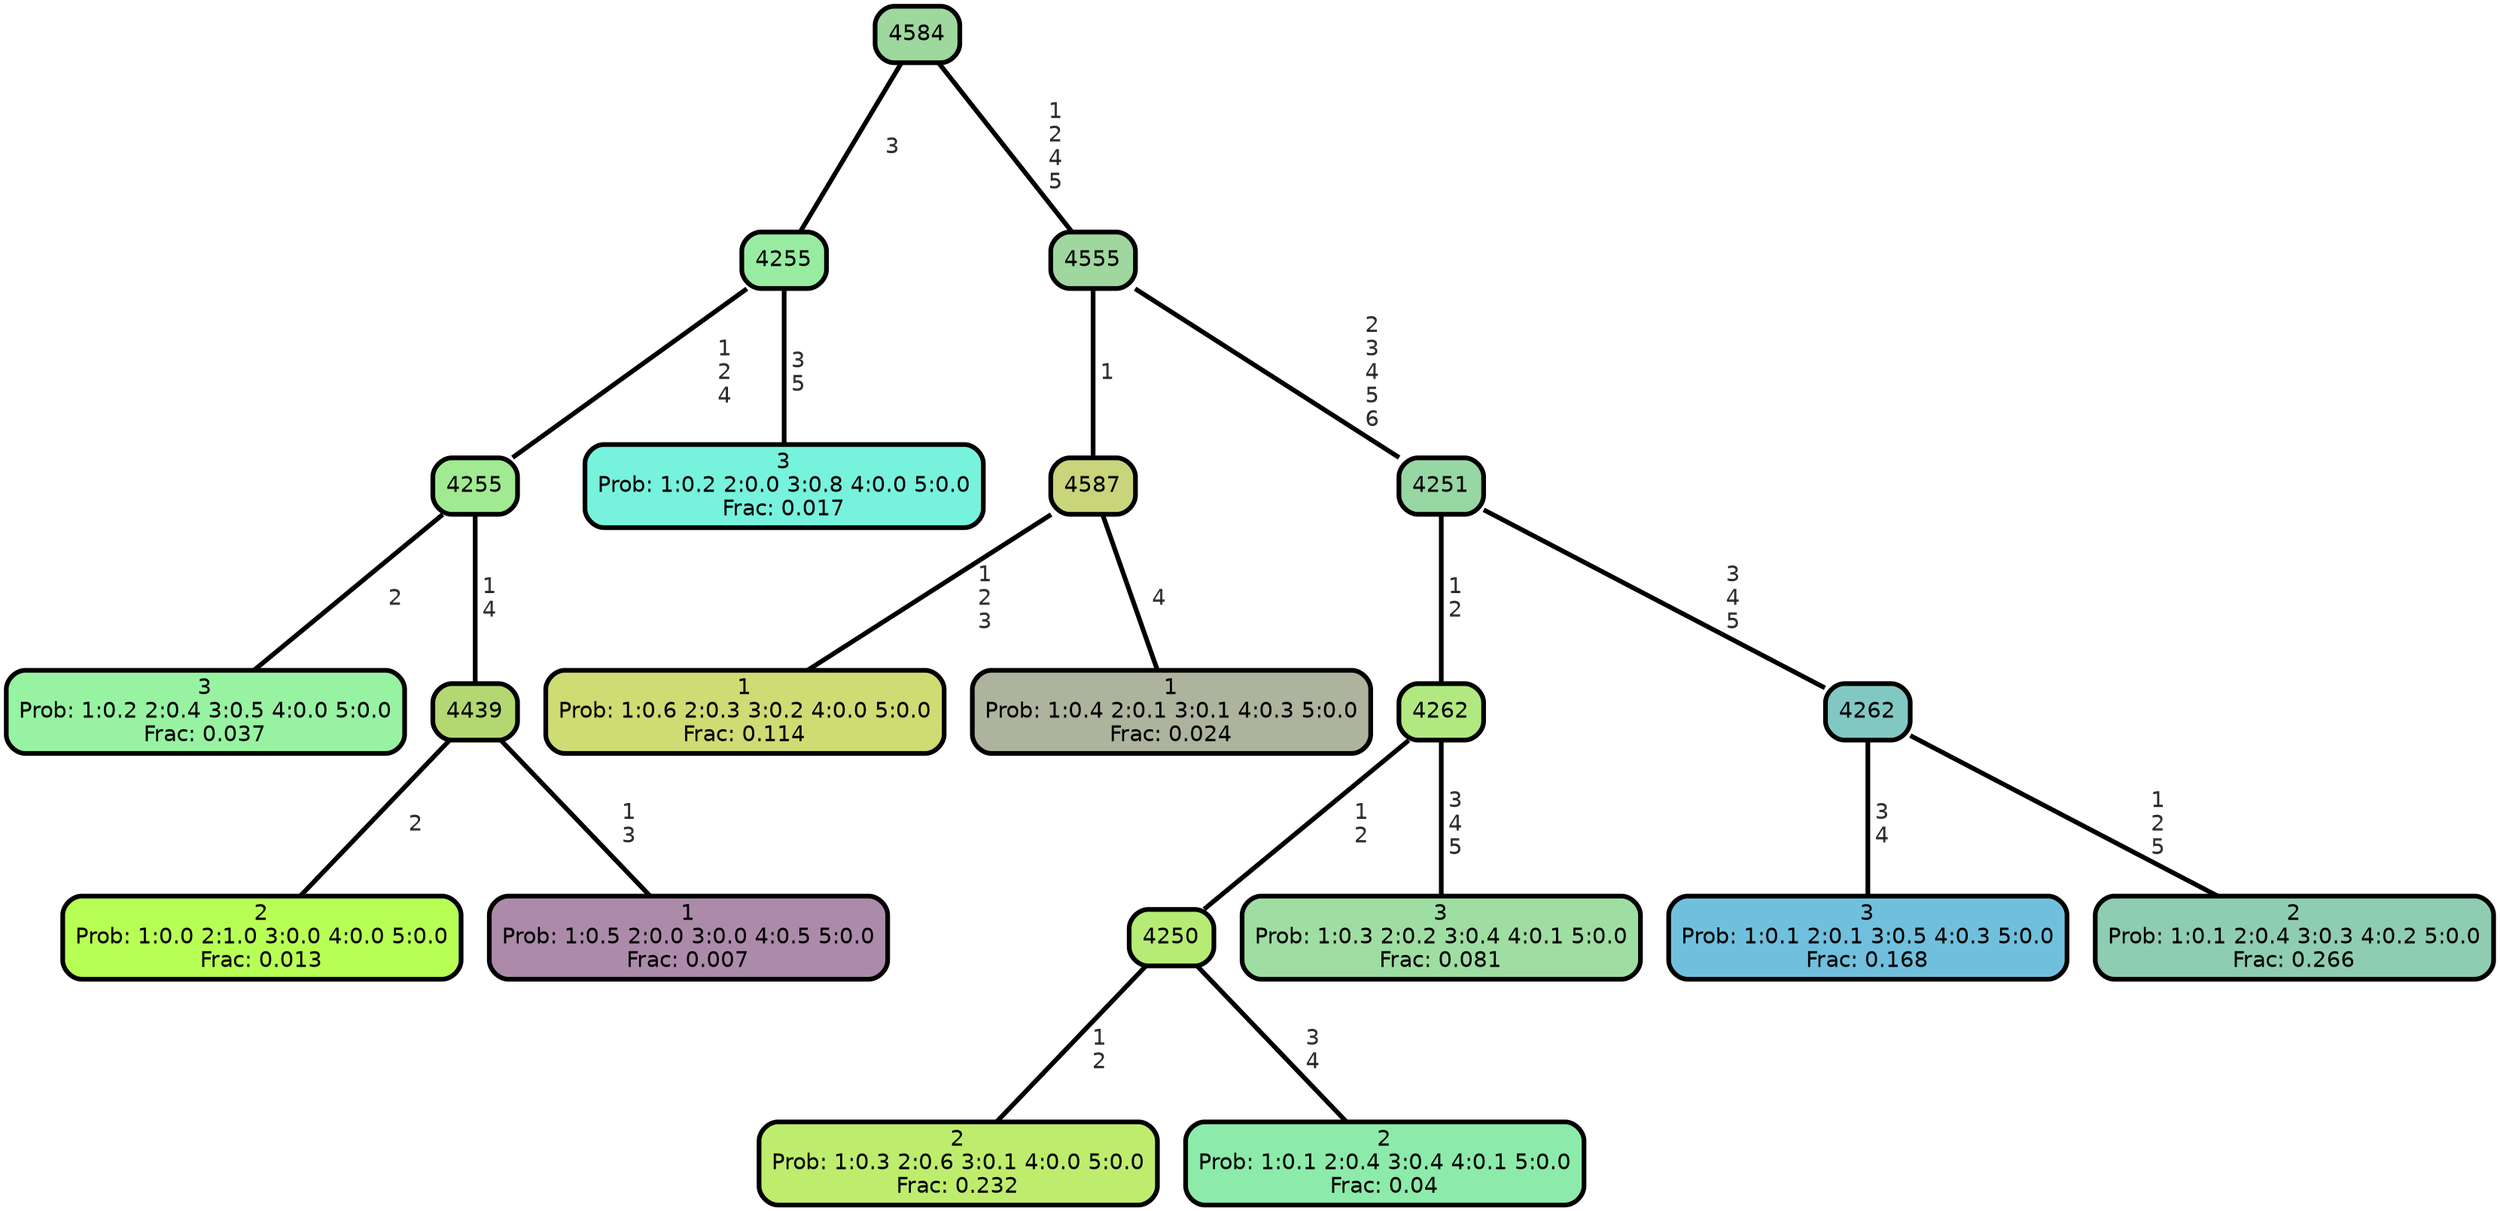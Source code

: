 graph Tree {
node [shape=box, style="filled, rounded",color="black",penwidth="3",fontcolor="black",                 fontname=helvetica] ;
graph [ranksep="0 equally", splines=straight,                 bgcolor=transparent, dpi=200] ;
edge [fontname=helvetica, fontweight=bold,fontcolor=grey14,color=black] ;
0 [label="3
Prob: 1:0.2 2:0.4 3:0.5 4:0.0 5:0.0
Frac: 0.037", fillcolor="#97f3a2"] ;
1 [label="4255", fillcolor="#a1ea91"] ;
2 [label="2
Prob: 1:0.0 2:1.0 3:0.0 4:0.0 5:0.0
Frac: 0.013", fillcolor="#b8ff55"] ;
3 [label="4439", fillcolor="#b4d871"] ;
4 [label="1
Prob: 1:0.5 2:0.0 3:0.0 4:0.5 5:0.0
Frac: 0.007", fillcolor="#ac8baa"] ;
5 [label="4255", fillcolor="#98eca2"] ;
6 [label="3
Prob: 1:0.2 2:0.0 3:0.8 4:0.0 5:0.0
Frac: 0.017", fillcolor="#77f2dd"] ;
7 [label="4584", fillcolor="#9ed89e"] ;
8 [label="1
Prob: 1:0.6 2:0.3 3:0.2 4:0.0 5:0.0
Frac: 0.114", fillcolor="#cedc73"] ;
9 [label="4587", fillcolor="#c8d57a"] ;
10 [label="1
Prob: 1:0.4 2:0.1 3:0.1 4:0.3 5:0.0
Frac: 0.024", fillcolor="#adb39d"] ;
11 [label="4555", fillcolor="#9fd79e"] ;
12 [label="2
Prob: 1:0.3 2:0.6 3:0.1 4:0.0 5:0.0
Frac: 0.232", fillcolor="#beed6d"] ;
13 [label="4250", fillcolor="#b6ec76"] ;
14 [label="2
Prob: 1:0.1 2:0.4 3:0.4 4:0.1 5:0.0
Frac: 0.04", fillcolor="#8cebaa"] ;
15 [label="4262", fillcolor="#b1e980"] ;
16 [label="3
Prob: 1:0.3 2:0.2 3:0.4 4:0.1 5:0.0
Frac: 0.081", fillcolor="#9fdea2"] ;
17 [label="4251", fillcolor="#97d7a4"] ;
18 [label="3
Prob: 1:0.1 2:0.1 3:0.5 4:0.3 5:0.0
Frac: 0.168", fillcolor="#70c0dd"] ;
19 [label="4262", fillcolor="#82c8c2"] ;
20 [label="2
Prob: 1:0.1 2:0.4 3:0.3 4:0.2 5:0.0
Frac: 0.266", fillcolor="#8ecdb1"] ;
1 -- 0 [label=" 2",penwidth=3] ;
1 -- 3 [label=" 1\n 4",penwidth=3] ;
3 -- 2 [label=" 2",penwidth=3] ;
3 -- 4 [label=" 1\n 3",penwidth=3] ;
5 -- 1 [label=" 1\n 2\n 4",penwidth=3] ;
5 -- 6 [label=" 3\n 5",penwidth=3] ;
7 -- 5 [label=" 3",penwidth=3] ;
7 -- 11 [label=" 1\n 2\n 4\n 5",penwidth=3] ;
9 -- 8 [label=" 1\n 2\n 3",penwidth=3] ;
9 -- 10 [label=" 4",penwidth=3] ;
11 -- 9 [label=" 1",penwidth=3] ;
11 -- 17 [label=" 2\n 3\n 4\n 5\n 6",penwidth=3] ;
13 -- 12 [label=" 1\n 2",penwidth=3] ;
13 -- 14 [label=" 3\n 4",penwidth=3] ;
15 -- 13 [label=" 1\n 2",penwidth=3] ;
15 -- 16 [label=" 3\n 4\n 5",penwidth=3] ;
17 -- 15 [label=" 1\n 2",penwidth=3] ;
17 -- 19 [label=" 3\n 4\n 5",penwidth=3] ;
19 -- 18 [label=" 3\n 4",penwidth=3] ;
19 -- 20 [label=" 1\n 2\n 5",penwidth=3] ;
{rank = same;}}